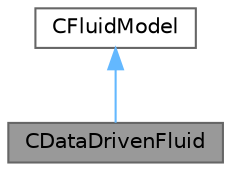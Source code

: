 digraph "CDataDrivenFluid"
{
 // LATEX_PDF_SIZE
  bgcolor="transparent";
  edge [fontname=Helvetica,fontsize=10,labelfontname=Helvetica,labelfontsize=10];
  node [fontname=Helvetica,fontsize=10,shape=box,height=0.2,width=0.4];
  Node1 [id="Node000001",label="CDataDrivenFluid",height=0.2,width=0.4,color="gray40", fillcolor="grey60", style="filled", fontcolor="black",tooltip="Template class for fluid model definition using multi-layer perceptrons for fluid dynamic state defin..."];
  Node2 -> Node1 [id="edge1_Node000001_Node000002",dir="back",color="steelblue1",style="solid",tooltip=" "];
  Node2 [id="Node000002",label="CFluidModel",height=0.2,width=0.4,color="gray40", fillcolor="white", style="filled",URL="$classCFluidModel.html",tooltip="Main class for defining the Thermo-Physical Model."];
}

